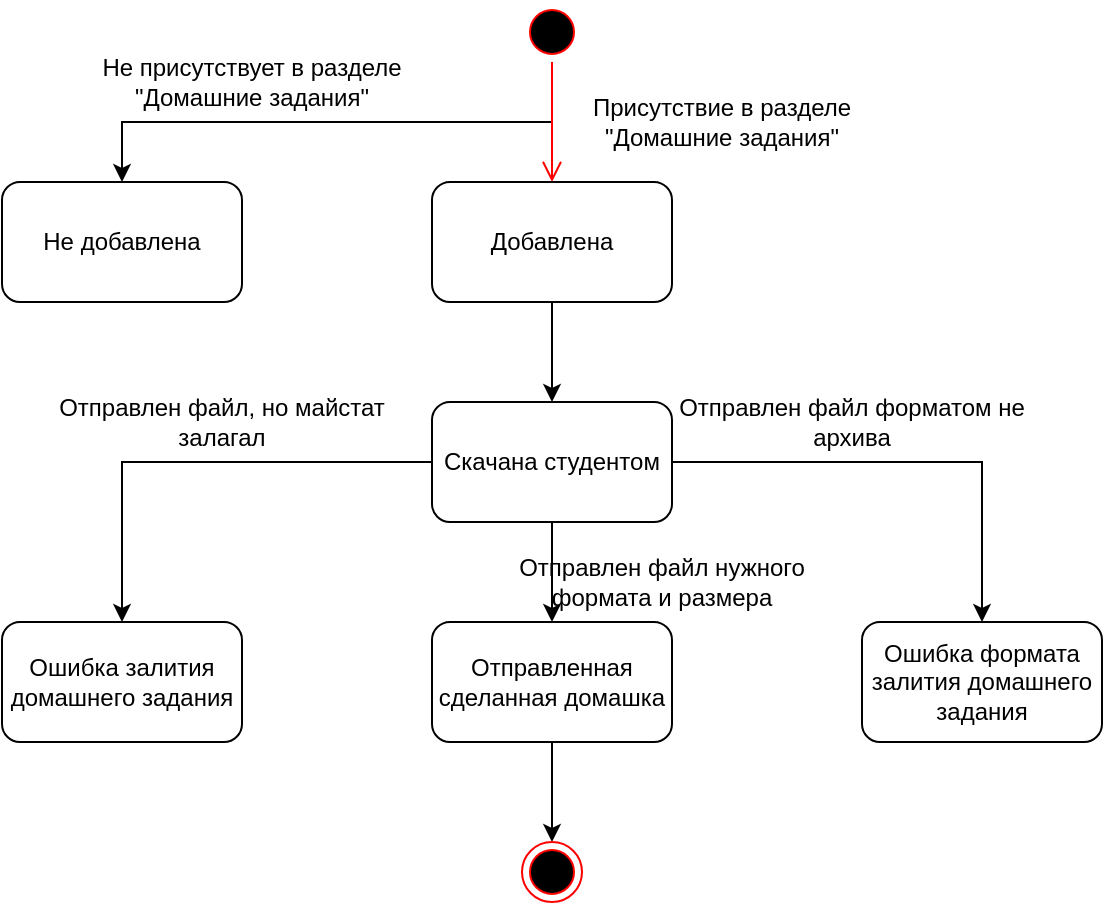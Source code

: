 <mxfile version="15.1.4" type="github">
  <diagram id="u6vn89Q6pDuSqbfzB-kp" name="Page-1">
    <mxGraphModel dx="1483" dy="827" grid="1" gridSize="10" guides="1" tooltips="1" connect="1" arrows="1" fold="1" page="1" pageScale="1" pageWidth="3000" pageHeight="3000" math="0" shadow="0">
      <root>
        <mxCell id="0" />
        <mxCell id="1" parent="0" />
        <mxCell id="Up6CJ4-sGrz-HfyM8izz-25" style="edgeStyle=orthogonalEdgeStyle;rounded=0;orthogonalLoop=1;jettySize=auto;html=1;exitX=0.5;exitY=1;exitDx=0;exitDy=0;" edge="1" parent="1" source="Up6CJ4-sGrz-HfyM8izz-1" target="Up6CJ4-sGrz-HfyM8izz-6">
          <mxGeometry relative="1" as="geometry" />
        </mxCell>
        <mxCell id="Up6CJ4-sGrz-HfyM8izz-1" value="" style="ellipse;html=1;shape=startState;fillColor=#000000;strokeColor=#ff0000;" vertex="1" parent="1">
          <mxGeometry x="1190" y="70" width="30" height="30" as="geometry" />
        </mxCell>
        <mxCell id="Up6CJ4-sGrz-HfyM8izz-2" value="" style="edgeStyle=orthogonalEdgeStyle;html=1;verticalAlign=bottom;endArrow=open;endSize=8;strokeColor=#ff0000;" edge="1" source="Up6CJ4-sGrz-HfyM8izz-1" parent="1">
          <mxGeometry relative="1" as="geometry">
            <mxPoint x="1205" y="160" as="targetPoint" />
          </mxGeometry>
        </mxCell>
        <mxCell id="Up6CJ4-sGrz-HfyM8izz-4" value="Присутствие в разделе &quot;Домашние задания&quot;" style="text;html=1;strokeColor=none;fillColor=none;align=center;verticalAlign=middle;whiteSpace=wrap;rounded=0;" vertex="1" parent="1">
          <mxGeometry x="1200" y="120" width="180" height="20" as="geometry" />
        </mxCell>
        <mxCell id="Up6CJ4-sGrz-HfyM8izz-6" value="Не добавлена" style="rounded=1;whiteSpace=wrap;html=1;" vertex="1" parent="1">
          <mxGeometry x="930" y="160" width="120" height="60" as="geometry" />
        </mxCell>
        <mxCell id="Up6CJ4-sGrz-HfyM8izz-13" value="" style="edgeStyle=orthogonalEdgeStyle;rounded=0;orthogonalLoop=1;jettySize=auto;html=1;" edge="1" parent="1" source="Up6CJ4-sGrz-HfyM8izz-7" target="Up6CJ4-sGrz-HfyM8izz-12">
          <mxGeometry relative="1" as="geometry" />
        </mxCell>
        <mxCell id="Up6CJ4-sGrz-HfyM8izz-7" value="Добавлена" style="rounded=1;whiteSpace=wrap;html=1;" vertex="1" parent="1">
          <mxGeometry x="1145" y="160" width="120" height="60" as="geometry" />
        </mxCell>
        <mxCell id="Up6CJ4-sGrz-HfyM8izz-18" value="" style="edgeStyle=orthogonalEdgeStyle;rounded=0;orthogonalLoop=1;jettySize=auto;html=1;" edge="1" parent="1" source="Up6CJ4-sGrz-HfyM8izz-12" target="Up6CJ4-sGrz-HfyM8izz-16">
          <mxGeometry relative="1" as="geometry" />
        </mxCell>
        <mxCell id="Up6CJ4-sGrz-HfyM8izz-19" style="edgeStyle=orthogonalEdgeStyle;rounded=0;orthogonalLoop=1;jettySize=auto;html=1;exitX=0;exitY=0.5;exitDx=0;exitDy=0;entryX=0.5;entryY=0;entryDx=0;entryDy=0;" edge="1" parent="1" source="Up6CJ4-sGrz-HfyM8izz-12" target="Up6CJ4-sGrz-HfyM8izz-14">
          <mxGeometry relative="1" as="geometry" />
        </mxCell>
        <mxCell id="Up6CJ4-sGrz-HfyM8izz-20" style="edgeStyle=orthogonalEdgeStyle;rounded=0;orthogonalLoop=1;jettySize=auto;html=1;exitX=1;exitY=0.5;exitDx=0;exitDy=0;entryX=0.5;entryY=0;entryDx=0;entryDy=0;" edge="1" parent="1" source="Up6CJ4-sGrz-HfyM8izz-12" target="Up6CJ4-sGrz-HfyM8izz-15">
          <mxGeometry relative="1" as="geometry" />
        </mxCell>
        <mxCell id="Up6CJ4-sGrz-HfyM8izz-12" value="Скачана студентом" style="rounded=1;whiteSpace=wrap;html=1;" vertex="1" parent="1">
          <mxGeometry x="1145" y="270" width="120" height="60" as="geometry" />
        </mxCell>
        <mxCell id="Up6CJ4-sGrz-HfyM8izz-14" value="Ошибка залития домашнего задания" style="rounded=1;whiteSpace=wrap;html=1;" vertex="1" parent="1">
          <mxGeometry x="930" y="380" width="120" height="60" as="geometry" />
        </mxCell>
        <mxCell id="Up6CJ4-sGrz-HfyM8izz-15" value="Ошибка формата залития домашнего задания" style="rounded=1;whiteSpace=wrap;html=1;" vertex="1" parent="1">
          <mxGeometry x="1360" y="380" width="120" height="60" as="geometry" />
        </mxCell>
        <mxCell id="Up6CJ4-sGrz-HfyM8izz-28" value="" style="edgeStyle=orthogonalEdgeStyle;rounded=0;orthogonalLoop=1;jettySize=auto;html=1;" edge="1" parent="1" source="Up6CJ4-sGrz-HfyM8izz-16" target="Up6CJ4-sGrz-HfyM8izz-27">
          <mxGeometry relative="1" as="geometry" />
        </mxCell>
        <mxCell id="Up6CJ4-sGrz-HfyM8izz-16" value="Отправленная сделанная домашка" style="rounded=1;whiteSpace=wrap;html=1;" vertex="1" parent="1">
          <mxGeometry x="1145" y="380" width="120" height="60" as="geometry" />
        </mxCell>
        <mxCell id="Up6CJ4-sGrz-HfyM8izz-21" value="Отправлен файл форматом не архива" style="text;html=1;strokeColor=none;fillColor=none;align=center;verticalAlign=middle;whiteSpace=wrap;rounded=0;" vertex="1" parent="1">
          <mxGeometry x="1265" y="270" width="180" height="20" as="geometry" />
        </mxCell>
        <mxCell id="Up6CJ4-sGrz-HfyM8izz-22" value="Отправлен файл, но майстат залагал" style="text;html=1;strokeColor=none;fillColor=none;align=center;verticalAlign=middle;whiteSpace=wrap;rounded=0;" vertex="1" parent="1">
          <mxGeometry x="950" y="270" width="180" height="20" as="geometry" />
        </mxCell>
        <mxCell id="Up6CJ4-sGrz-HfyM8izz-26" value="Не присутствует в разделе &quot;Домашние задания&quot;" style="text;html=1;strokeColor=none;fillColor=none;align=center;verticalAlign=middle;whiteSpace=wrap;rounded=0;" vertex="1" parent="1">
          <mxGeometry x="965" y="100" width="180" height="20" as="geometry" />
        </mxCell>
        <mxCell id="Up6CJ4-sGrz-HfyM8izz-27" value="" style="ellipse;html=1;shape=endState;fillColor=#000000;strokeColor=#ff0000;" vertex="1" parent="1">
          <mxGeometry x="1190" y="490" width="30" height="30" as="geometry" />
        </mxCell>
        <mxCell id="Up6CJ4-sGrz-HfyM8izz-29" value="Отправлен файл нужного формата и размера" style="text;html=1;strokeColor=none;fillColor=none;align=center;verticalAlign=middle;whiteSpace=wrap;rounded=0;" vertex="1" parent="1">
          <mxGeometry x="1170" y="350" width="180" height="20" as="geometry" />
        </mxCell>
      </root>
    </mxGraphModel>
  </diagram>
</mxfile>
